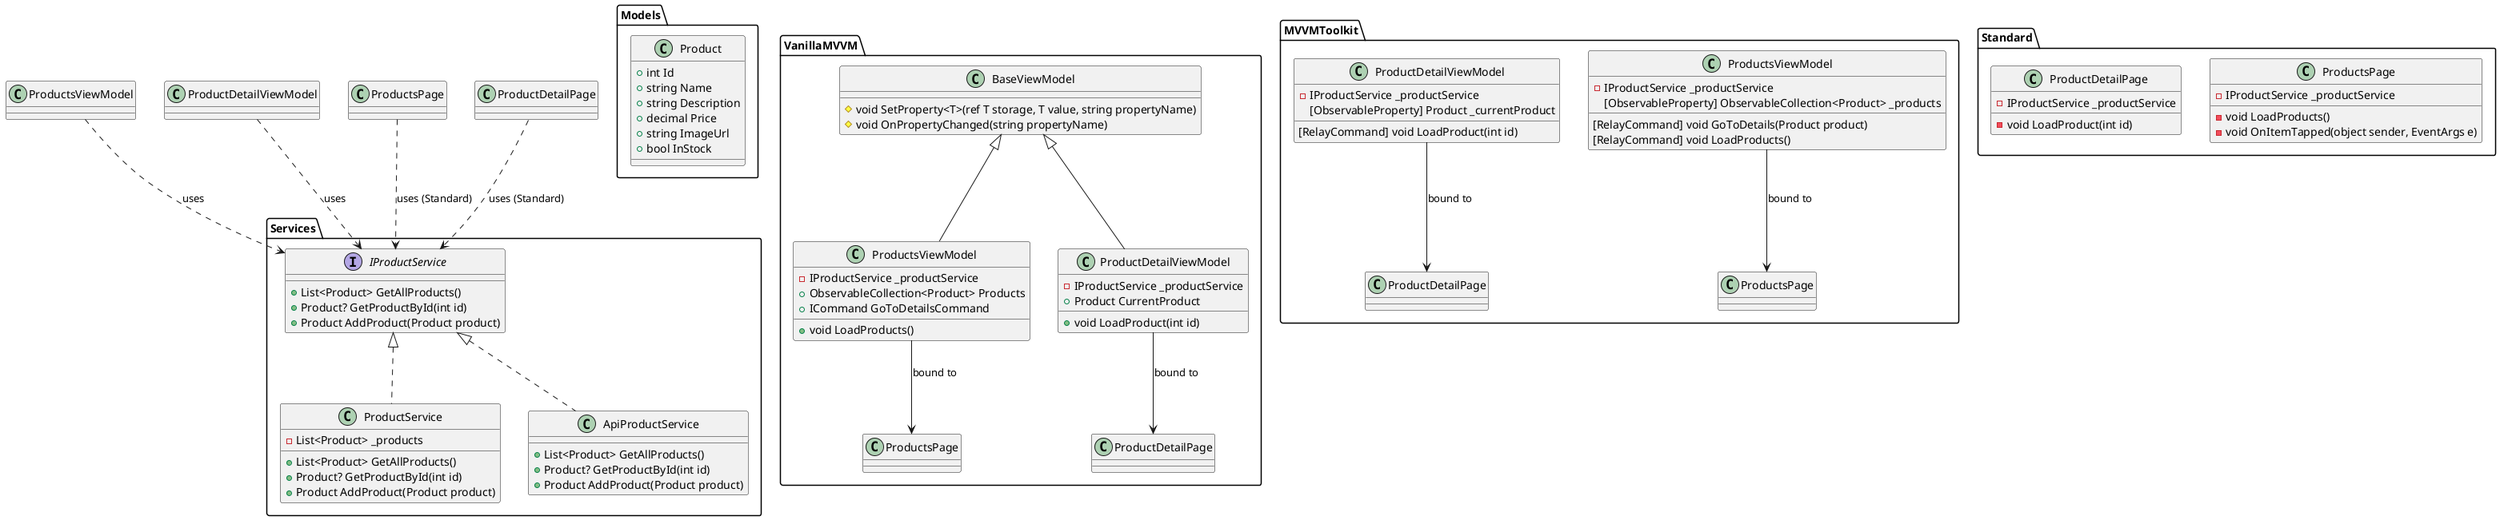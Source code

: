 @startuml MAUI MVVM Project Class Diagram

' Define model
package "Models" {
    class Product {
        +int Id
        +string Name
        +string Description
        +decimal Price
        +string ImageUrl
        +bool InStock
    }
}

' Define services
package "Services" {
    interface IProductService {
        +List<Product> GetAllProducts()
        +Product? GetProductById(int id)
        +Product AddProduct(Product product)
    }
    
    class ProductService {
        -List<Product> _products
        +List<Product> GetAllProducts()
        +Product? GetProductById(int id)
        +Product AddProduct(Product product)
    }
    
    class ApiProductService {
        +List<Product> GetAllProducts()
        +Product? GetProductById(int id)
        +Product AddProduct(Product product)
    }
    
    IProductService <|.. ProductService
    IProductService <|.. ApiProductService
}

' Define MVVM structure for Vanilla implementation
package "VanillaMVVM" {
    class BaseViewModel {
        #void SetProperty<T>(ref T storage, T value, string propertyName)
        #void OnPropertyChanged(string propertyName)
    }
    
    class ProductsViewModel {
        -IProductService _productService
        +ObservableCollection<Product> Products
        +ICommand GoToDetailsCommand
        +void LoadProducts()
    }
    
    class ProductDetailViewModel {
        -IProductService _productService
        +Product CurrentProduct
        +void LoadProduct(int id)
    }
    
    class ProductsPage {
    }
    
    class ProductDetailPage {
    }
    
    BaseViewModel <|-- ProductsViewModel
    BaseViewModel <|-- ProductDetailViewModel
    ProductsViewModel --> ProductsPage : bound to
    ProductDetailViewModel --> ProductDetailPage : bound to
}

' Define MVVM Toolkit structure
package "MVVMToolkit" {
    class ProductsViewModel {
        -IProductService _productService
        [ObservableProperty] ObservableCollection<Product> _products
        [RelayCommand] void GoToDetails(Product product)
        [RelayCommand] void LoadProducts()
    }
    
    class ProductDetailViewModel {
        -IProductService _productService
        [ObservableProperty] Product _currentProduct
        [RelayCommand] void LoadProduct(int id)
    }
    
    class ProductsPage {
    }
    
    class ProductDetailPage {
    }
    
    ProductsViewModel --> ProductsPage : bound to
    ProductDetailViewModel --> ProductDetailPage : bound to
}

' Define Standard structure
package "Standard" {
    class ProductsPage {
        -IProductService _productService
        -void LoadProducts()
        -void OnItemTapped(object sender, EventArgs e)
    }
    
    class ProductDetailPage {
        -IProductService _productService
        -void LoadProduct(int id)
    }
}

' Relationships between services and viewmodels
ProductsViewModel ..> IProductService : uses
ProductDetailViewModel ..> IProductService : uses
ProductsPage ..> IProductService : uses (Standard)
ProductDetailPage ..> IProductService : uses (Standard)

@enduml 